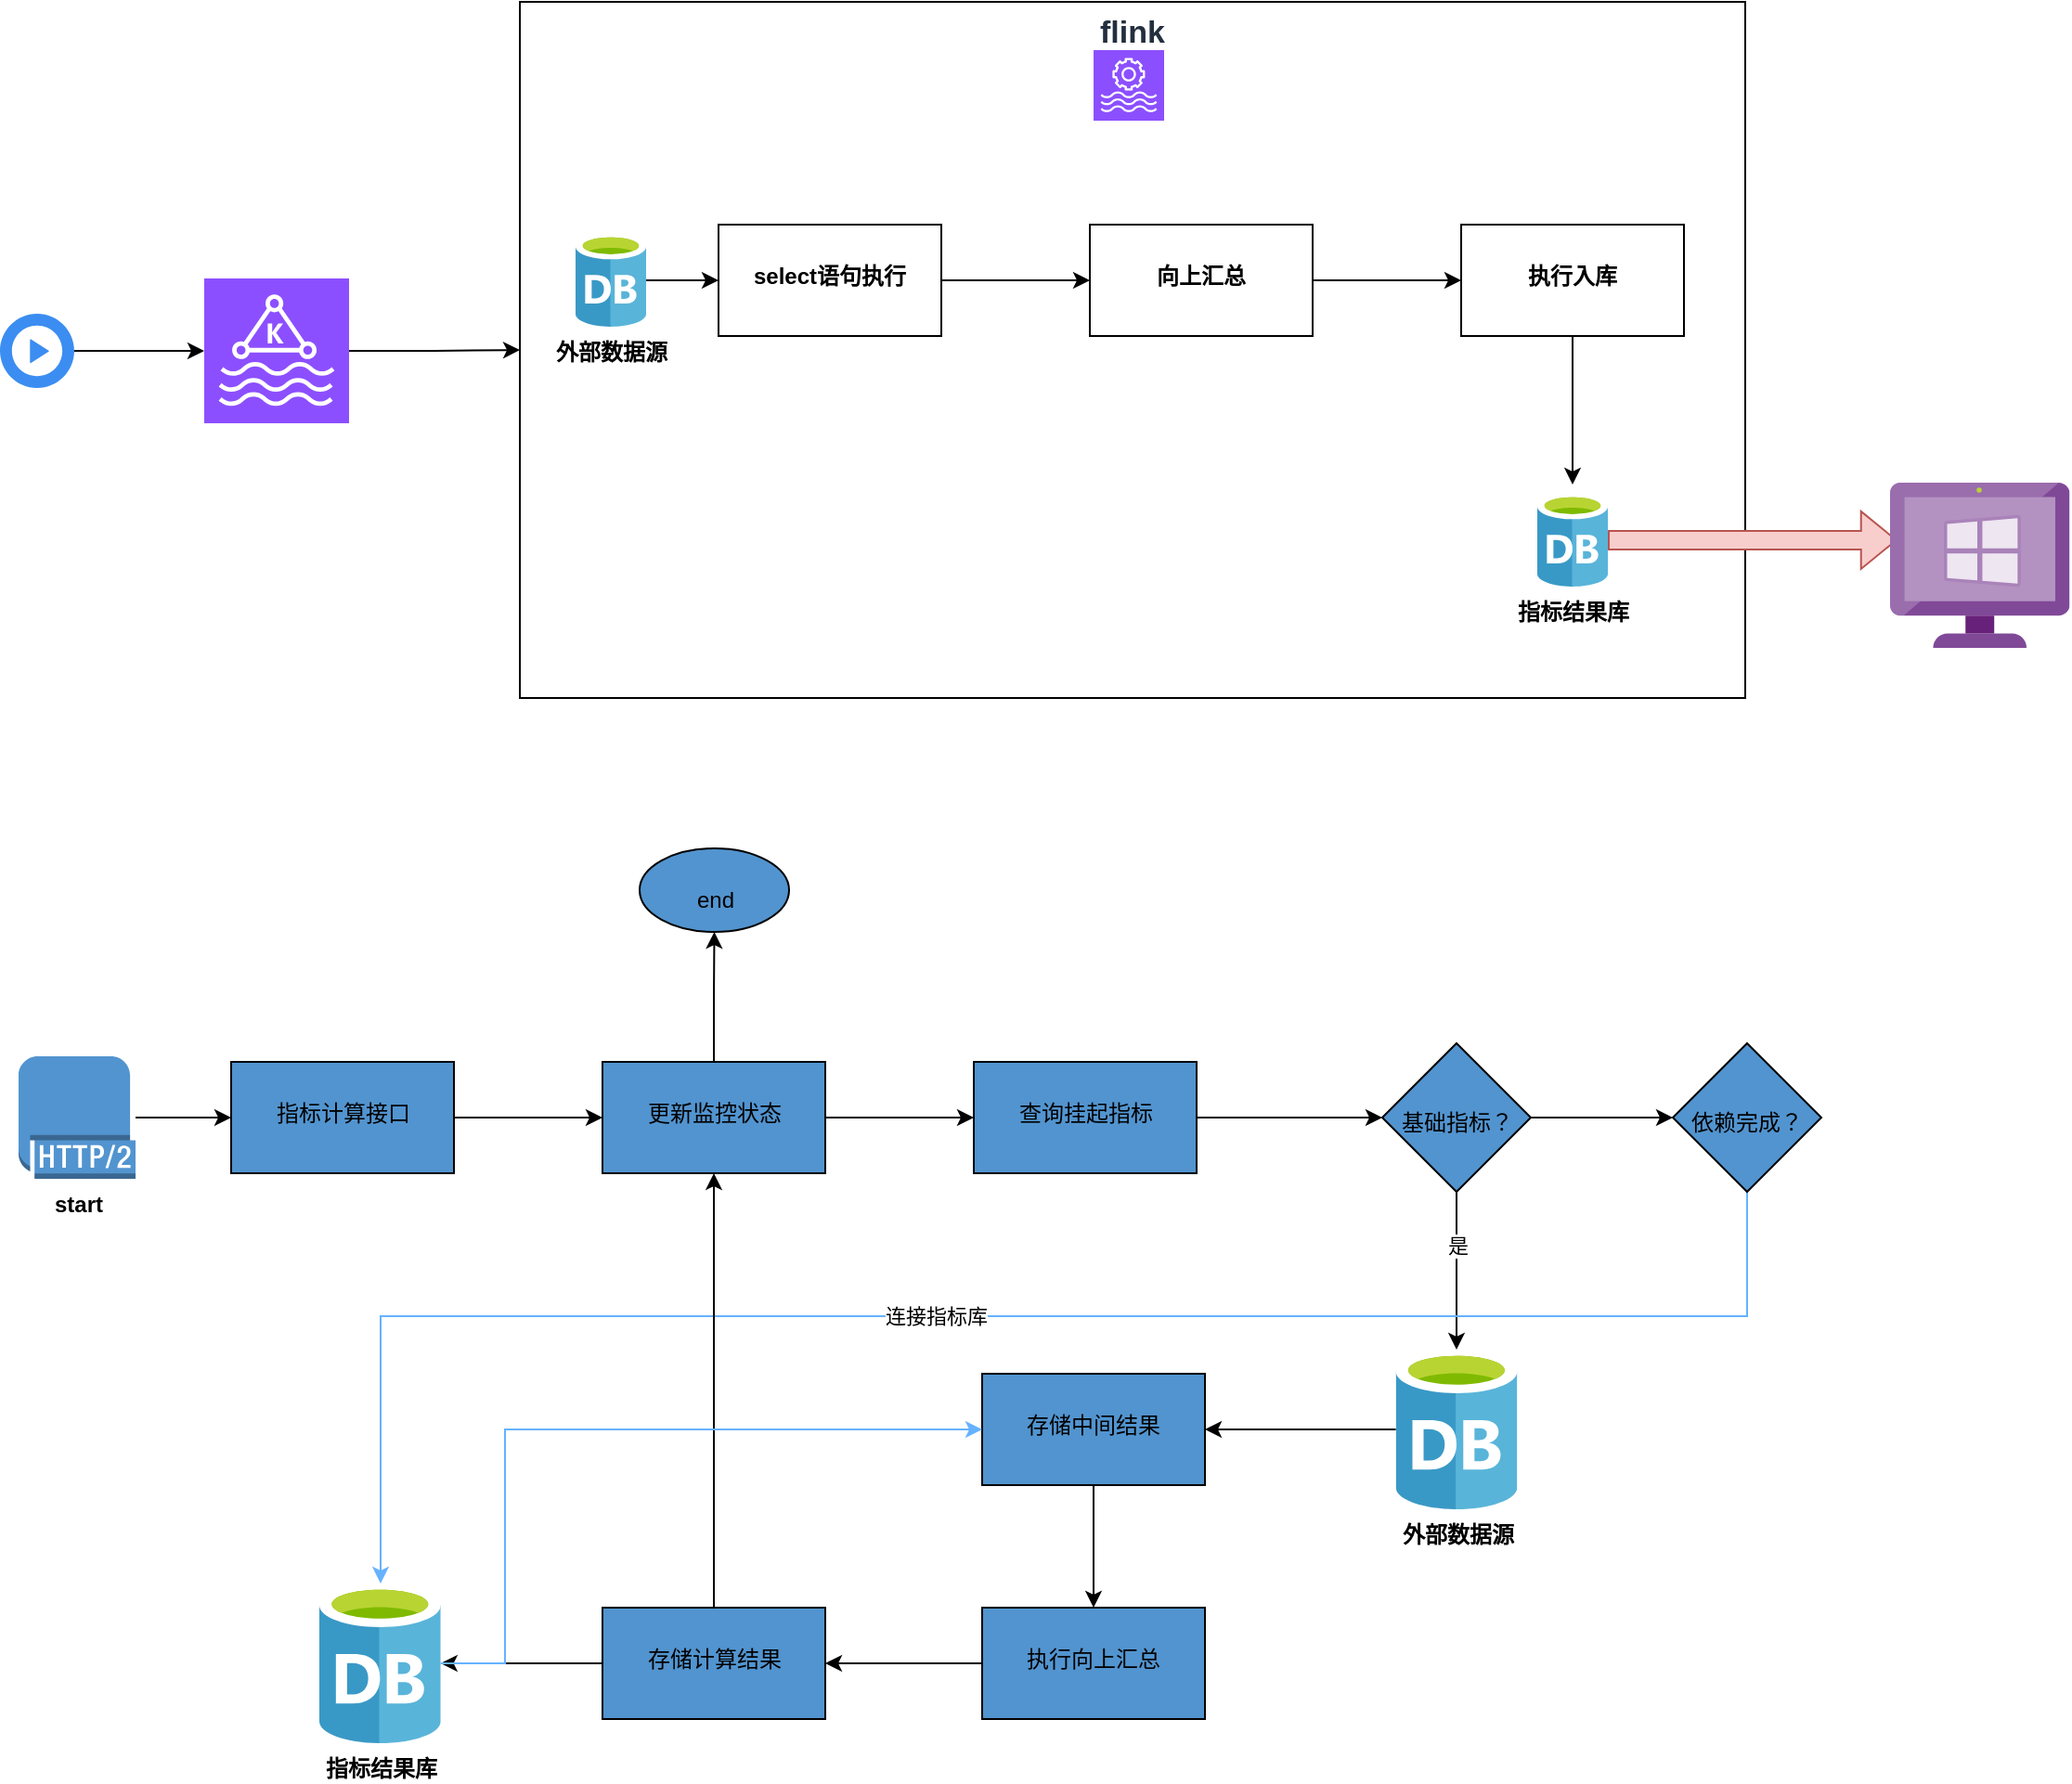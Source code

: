 <mxfile version="22.1.11" type="github">
  <diagram id="C5RBs43oDa-KdzZeNtuy" name="Page-1">
    <mxGraphModel dx="1434" dy="758" grid="0" gridSize="10" guides="1" tooltips="1" connect="1" arrows="1" fold="1" page="1" pageScale="1" pageWidth="827" pageHeight="1169" math="0" shadow="0">
      <root>
        <mxCell id="WIyWlLk6GJQsqaUBKTNV-0" />
        <mxCell id="WIyWlLk6GJQsqaUBKTNV-1" parent="WIyWlLk6GJQsqaUBKTNV-0" />
        <mxCell id="esxEYCC029aT0IeubUOa-2" value="" style="edgeStyle=orthogonalEdgeStyle;rounded=0;orthogonalLoop=1;jettySize=auto;html=1;" edge="1" parent="WIyWlLk6GJQsqaUBKTNV-1" source="esxEYCC029aT0IeubUOa-0" target="esxEYCC029aT0IeubUOa-3">
          <mxGeometry relative="1" as="geometry">
            <mxPoint x="140" y="288" as="targetPoint" />
          </mxGeometry>
        </mxCell>
        <mxCell id="esxEYCC029aT0IeubUOa-0" value="" style="sketch=0;html=1;aspect=fixed;strokeColor=none;shadow=0;fillColor=#3B8DF1;verticalAlign=top;labelPosition=center;verticalLabelPosition=bottom;shape=mxgraph.gcp2.play_start" vertex="1" parent="WIyWlLk6GJQsqaUBKTNV-1">
          <mxGeometry x="40" y="268" width="40" height="40" as="geometry" />
        </mxCell>
        <mxCell id="esxEYCC029aT0IeubUOa-7" value="" style="edgeStyle=orthogonalEdgeStyle;rounded=0;orthogonalLoop=1;jettySize=auto;html=1;" edge="1" parent="WIyWlLk6GJQsqaUBKTNV-1" source="esxEYCC029aT0IeubUOa-3" target="esxEYCC029aT0IeubUOa-6">
          <mxGeometry relative="1" as="geometry" />
        </mxCell>
        <mxCell id="esxEYCC029aT0IeubUOa-3" value="" style="sketch=0;points=[[0,0,0],[0.25,0,0],[0.5,0,0],[0.75,0,0],[1,0,0],[0,1,0],[0.25,1,0],[0.5,1,0],[0.75,1,0],[1,1,0],[0,0.25,0],[0,0.5,0],[0,0.75,0],[1,0.25,0],[1,0.5,0],[1,0.75,0]];outlineConnect=0;fontColor=#232F3E;fillColor=#8C4FFF;strokeColor=#ffffff;dashed=0;verticalLabelPosition=bottom;verticalAlign=top;align=center;html=1;fontSize=12;fontStyle=0;aspect=fixed;shape=mxgraph.aws4.resourceIcon;resIcon=mxgraph.aws4.managed_streaming_for_kafka;" vertex="1" parent="WIyWlLk6GJQsqaUBKTNV-1">
          <mxGeometry x="150" y="249" width="78" height="78" as="geometry" />
        </mxCell>
        <mxCell id="esxEYCC029aT0IeubUOa-6" value="&lt;b&gt;&lt;font style=&quot;font-size: 17px;&quot;&gt;flink&lt;/font&gt;&lt;/b&gt;" style="whiteSpace=wrap;html=1;verticalAlign=top;fillColor=#FFFFFF;strokeColor=default;fontColor=#232F3E;sketch=0;dashed=0;fontStyle=0;" vertex="1" parent="WIyWlLk6GJQsqaUBKTNV-1">
          <mxGeometry x="320" y="100" width="660" height="375" as="geometry" />
        </mxCell>
        <mxCell id="esxEYCC029aT0IeubUOa-10" value="" style="edgeStyle=orthogonalEdgeStyle;rounded=0;orthogonalLoop=1;jettySize=auto;html=1;" edge="1" parent="WIyWlLk6GJQsqaUBKTNV-1" source="esxEYCC029aT0IeubUOa-8" target="esxEYCC029aT0IeubUOa-9">
          <mxGeometry relative="1" as="geometry" />
        </mxCell>
        <mxCell id="esxEYCC029aT0IeubUOa-8" value="&lt;b&gt;外部数据源&lt;/b&gt;" style="image;sketch=0;aspect=fixed;html=1;points=[];align=center;fontSize=12;image=img/lib/mscae/Database_General.svg;" vertex="1" parent="WIyWlLk6GJQsqaUBKTNV-1">
          <mxGeometry x="350" y="225" width="38" height="50" as="geometry" />
        </mxCell>
        <mxCell id="esxEYCC029aT0IeubUOa-12" value="" style="edgeStyle=orthogonalEdgeStyle;rounded=0;orthogonalLoop=1;jettySize=auto;html=1;" edge="1" parent="WIyWlLk6GJQsqaUBKTNV-1" source="esxEYCC029aT0IeubUOa-9" target="esxEYCC029aT0IeubUOa-11">
          <mxGeometry relative="1" as="geometry" />
        </mxCell>
        <mxCell id="esxEYCC029aT0IeubUOa-9" value="&lt;b&gt;&lt;br&gt;select语句执行&lt;/b&gt;" style="whiteSpace=wrap;html=1;verticalAlign=top;labelBackgroundColor=default;sketch=0;" vertex="1" parent="WIyWlLk6GJQsqaUBKTNV-1">
          <mxGeometry x="427" y="220" width="120" height="60" as="geometry" />
        </mxCell>
        <mxCell id="esxEYCC029aT0IeubUOa-14" value="" style="edgeStyle=orthogonalEdgeStyle;rounded=0;orthogonalLoop=1;jettySize=auto;html=1;" edge="1" parent="WIyWlLk6GJQsqaUBKTNV-1" source="esxEYCC029aT0IeubUOa-11" target="esxEYCC029aT0IeubUOa-13">
          <mxGeometry relative="1" as="geometry" />
        </mxCell>
        <mxCell id="esxEYCC029aT0IeubUOa-11" value="&lt;b&gt;&lt;br&gt;向上汇总&lt;/b&gt;" style="whiteSpace=wrap;html=1;verticalAlign=top;labelBackgroundColor=default;sketch=0;" vertex="1" parent="WIyWlLk6GJQsqaUBKTNV-1">
          <mxGeometry x="627" y="220" width="120" height="60" as="geometry" />
        </mxCell>
        <mxCell id="esxEYCC029aT0IeubUOa-16" value="" style="edgeStyle=orthogonalEdgeStyle;rounded=0;orthogonalLoop=1;jettySize=auto;html=1;" edge="1" parent="WIyWlLk6GJQsqaUBKTNV-1" source="esxEYCC029aT0IeubUOa-13">
          <mxGeometry relative="1" as="geometry">
            <mxPoint x="887" y="360" as="targetPoint" />
          </mxGeometry>
        </mxCell>
        <mxCell id="esxEYCC029aT0IeubUOa-13" value="&lt;br&gt;&lt;b&gt;执行入库&lt;/b&gt;" style="whiteSpace=wrap;html=1;verticalAlign=top;labelBackgroundColor=default;sketch=0;" vertex="1" parent="WIyWlLk6GJQsqaUBKTNV-1">
          <mxGeometry x="827" y="220" width="120" height="60" as="geometry" />
        </mxCell>
        <mxCell id="esxEYCC029aT0IeubUOa-24" value="" style="edgeStyle=orthogonalEdgeStyle;rounded=0;orthogonalLoop=1;jettySize=auto;html=1;entryX=0.04;entryY=0.348;entryDx=0;entryDy=0;entryPerimeter=0;shape=flexArrow;fillColor=#f8cecc;strokeColor=#b85450;" edge="1" parent="WIyWlLk6GJQsqaUBKTNV-1" source="esxEYCC029aT0IeubUOa-18" target="esxEYCC029aT0IeubUOa-19">
          <mxGeometry relative="1" as="geometry">
            <mxPoint x="945" y="390" as="targetPoint" />
          </mxGeometry>
        </mxCell>
        <mxCell id="esxEYCC029aT0IeubUOa-18" value="&lt;b&gt;指标结果库&lt;/b&gt;" style="image;sketch=0;aspect=fixed;html=1;points=[];align=center;fontSize=12;image=img/lib/mscae/Database_General.svg;" vertex="1" parent="WIyWlLk6GJQsqaUBKTNV-1">
          <mxGeometry x="868" y="365" width="38" height="50" as="geometry" />
        </mxCell>
        <mxCell id="esxEYCC029aT0IeubUOa-19" value="" style="image;sketch=0;aspect=fixed;html=1;points=[];align=center;fontSize=12;image=img/lib/mscae/VM_Windows_Non_Azure.svg;" vertex="1" parent="WIyWlLk6GJQsqaUBKTNV-1">
          <mxGeometry x="1058" y="359" width="96.74" height="89" as="geometry" />
        </mxCell>
        <mxCell id="esxEYCC029aT0IeubUOa-28" value="" style="edgeStyle=orthogonalEdgeStyle;rounded=0;orthogonalLoop=1;jettySize=auto;html=1;" edge="1" parent="WIyWlLk6GJQsqaUBKTNV-1" source="esxEYCC029aT0IeubUOa-26" target="esxEYCC029aT0IeubUOa-27">
          <mxGeometry relative="1" as="geometry" />
        </mxCell>
        <mxCell id="esxEYCC029aT0IeubUOa-26" value="&lt;b&gt;start&lt;/b&gt;" style="outlineConnect=0;dashed=0;verticalLabelPosition=bottom;verticalAlign=top;align=center;html=1;shape=mxgraph.aws3.http_2_protocol;fillColor=#5294CF;gradientColor=none;" vertex="1" parent="WIyWlLk6GJQsqaUBKTNV-1">
          <mxGeometry x="50" y="668" width="63" height="66" as="geometry" />
        </mxCell>
        <mxCell id="esxEYCC029aT0IeubUOa-30" value="" style="edgeStyle=orthogonalEdgeStyle;rounded=0;orthogonalLoop=1;jettySize=auto;html=1;" edge="1" parent="WIyWlLk6GJQsqaUBKTNV-1" source="esxEYCC029aT0IeubUOa-27" target="esxEYCC029aT0IeubUOa-29">
          <mxGeometry relative="1" as="geometry" />
        </mxCell>
        <mxCell id="esxEYCC029aT0IeubUOa-27" value="&lt;br&gt;指标计算接口" style="whiteSpace=wrap;html=1;verticalAlign=top;fillColor=#5294CF;dashed=0;gradientColor=none;" vertex="1" parent="WIyWlLk6GJQsqaUBKTNV-1">
          <mxGeometry x="164.5" y="671" width="120" height="60" as="geometry" />
        </mxCell>
        <mxCell id="esxEYCC029aT0IeubUOa-32" value="" style="edgeStyle=orthogonalEdgeStyle;rounded=0;orthogonalLoop=1;jettySize=auto;html=1;" edge="1" parent="WIyWlLk6GJQsqaUBKTNV-1" source="esxEYCC029aT0IeubUOa-29" target="esxEYCC029aT0IeubUOa-31">
          <mxGeometry relative="1" as="geometry" />
        </mxCell>
        <mxCell id="esxEYCC029aT0IeubUOa-65" value="" style="edgeStyle=orthogonalEdgeStyle;rounded=0;orthogonalLoop=1;jettySize=auto;html=1;" edge="1" parent="WIyWlLk6GJQsqaUBKTNV-1" source="esxEYCC029aT0IeubUOa-29" target="esxEYCC029aT0IeubUOa-64">
          <mxGeometry relative="1" as="geometry" />
        </mxCell>
        <mxCell id="esxEYCC029aT0IeubUOa-29" value="&lt;br&gt;更新监控状态" style="whiteSpace=wrap;html=1;verticalAlign=top;fillColor=#5294CF;dashed=0;gradientColor=none;" vertex="1" parent="WIyWlLk6GJQsqaUBKTNV-1">
          <mxGeometry x="364.5" y="671" width="120" height="60" as="geometry" />
        </mxCell>
        <mxCell id="esxEYCC029aT0IeubUOa-34" value="" style="edgeStyle=orthogonalEdgeStyle;rounded=0;orthogonalLoop=1;jettySize=auto;html=1;" edge="1" parent="WIyWlLk6GJQsqaUBKTNV-1" source="esxEYCC029aT0IeubUOa-31" target="esxEYCC029aT0IeubUOa-33">
          <mxGeometry relative="1" as="geometry" />
        </mxCell>
        <mxCell id="esxEYCC029aT0IeubUOa-31" value="&lt;br&gt;查询挂起指标" style="whiteSpace=wrap;html=1;verticalAlign=top;fillColor=#5294CF;dashed=0;gradientColor=none;" vertex="1" parent="WIyWlLk6GJQsqaUBKTNV-1">
          <mxGeometry x="564.5" y="671" width="120" height="60" as="geometry" />
        </mxCell>
        <mxCell id="esxEYCC029aT0IeubUOa-37" style="edgeStyle=orthogonalEdgeStyle;rounded=0;orthogonalLoop=1;jettySize=auto;html=1;exitX=0.5;exitY=1;exitDx=0;exitDy=0;fontStyle=1" edge="1" parent="WIyWlLk6GJQsqaUBKTNV-1" source="esxEYCC029aT0IeubUOa-33">
          <mxGeometry relative="1" as="geometry">
            <mxPoint x="824.5" y="826" as="targetPoint" />
          </mxGeometry>
        </mxCell>
        <mxCell id="esxEYCC029aT0IeubUOa-50" value="是" style="edgeLabel;html=1;align=center;verticalAlign=middle;resizable=0;points=[];" vertex="1" connectable="0" parent="esxEYCC029aT0IeubUOa-37">
          <mxGeometry x="-0.322" relative="1" as="geometry">
            <mxPoint as="offset" />
          </mxGeometry>
        </mxCell>
        <mxCell id="esxEYCC029aT0IeubUOa-56" value="" style="edgeStyle=orthogonalEdgeStyle;rounded=0;orthogonalLoop=1;jettySize=auto;html=1;" edge="1" parent="WIyWlLk6GJQsqaUBKTNV-1" source="esxEYCC029aT0IeubUOa-33" target="esxEYCC029aT0IeubUOa-54">
          <mxGeometry relative="1" as="geometry" />
        </mxCell>
        <mxCell id="esxEYCC029aT0IeubUOa-33" value="&lt;br&gt;&lt;br&gt;基础指标？" style="rhombus;whiteSpace=wrap;html=1;verticalAlign=top;fillColor=#5294CF;dashed=0;gradientColor=none;" vertex="1" parent="WIyWlLk6GJQsqaUBKTNV-1">
          <mxGeometry x="784.5" y="661" width="80" height="80" as="geometry" />
        </mxCell>
        <mxCell id="esxEYCC029aT0IeubUOa-45" value="" style="edgeStyle=orthogonalEdgeStyle;rounded=0;orthogonalLoop=1;jettySize=auto;html=1;" edge="1" parent="WIyWlLk6GJQsqaUBKTNV-1" source="esxEYCC029aT0IeubUOa-38" target="esxEYCC029aT0IeubUOa-43">
          <mxGeometry relative="1" as="geometry" />
        </mxCell>
        <mxCell id="esxEYCC029aT0IeubUOa-38" value="&lt;b&gt;外部数据源&lt;/b&gt;" style="image;sketch=0;aspect=fixed;html=1;points=[];align=center;fontSize=12;image=img/lib/mscae/Database_General.svg;" vertex="1" parent="WIyWlLk6GJQsqaUBKTNV-1">
          <mxGeometry x="791.82" y="826" width="65.36" height="86" as="geometry" />
        </mxCell>
        <mxCell id="esxEYCC029aT0IeubUOa-57" value="" style="edgeStyle=orthogonalEdgeStyle;rounded=0;orthogonalLoop=1;jettySize=auto;html=1;" edge="1" parent="WIyWlLk6GJQsqaUBKTNV-1" source="esxEYCC029aT0IeubUOa-43" target="esxEYCC029aT0IeubUOa-46">
          <mxGeometry relative="1" as="geometry" />
        </mxCell>
        <mxCell id="esxEYCC029aT0IeubUOa-43" value="&lt;br&gt;存储中间结果" style="whiteSpace=wrap;html=1;verticalAlign=top;fillColor=#5294CF;dashed=0;gradientColor=none;" vertex="1" parent="WIyWlLk6GJQsqaUBKTNV-1">
          <mxGeometry x="569" y="839" width="120" height="60" as="geometry" />
        </mxCell>
        <mxCell id="esxEYCC029aT0IeubUOa-59" value="" style="edgeStyle=orthogonalEdgeStyle;rounded=0;orthogonalLoop=1;jettySize=auto;html=1;" edge="1" parent="WIyWlLk6GJQsqaUBKTNV-1" source="esxEYCC029aT0IeubUOa-46" target="esxEYCC029aT0IeubUOa-58">
          <mxGeometry relative="1" as="geometry" />
        </mxCell>
        <mxCell id="esxEYCC029aT0IeubUOa-46" value="&lt;br&gt;执行向上汇总" style="whiteSpace=wrap;html=1;verticalAlign=top;fillColor=#5294CF;dashed=0;gradientColor=none;" vertex="1" parent="WIyWlLk6GJQsqaUBKTNV-1">
          <mxGeometry x="569" y="965" width="120" height="60" as="geometry" />
        </mxCell>
        <mxCell id="esxEYCC029aT0IeubUOa-66" style="edgeStyle=orthogonalEdgeStyle;rounded=0;orthogonalLoop=1;jettySize=auto;html=1;exitX=0.5;exitY=1;exitDx=0;exitDy=0;strokeColor=#66B2FF;" edge="1" parent="WIyWlLk6GJQsqaUBKTNV-1" source="esxEYCC029aT0IeubUOa-54" target="esxEYCC029aT0IeubUOa-60">
          <mxGeometry relative="1" as="geometry">
            <Array as="points">
              <mxPoint x="981" y="808" />
              <mxPoint x="245" y="808" />
            </Array>
          </mxGeometry>
        </mxCell>
        <mxCell id="esxEYCC029aT0IeubUOa-67" value="连接指标库" style="edgeLabel;html=1;align=center;verticalAlign=middle;resizable=0;points=[];" vertex="1" connectable="0" parent="esxEYCC029aT0IeubUOa-66">
          <mxGeometry x="0.136" y="3" relative="1" as="geometry">
            <mxPoint x="34" y="-3" as="offset" />
          </mxGeometry>
        </mxCell>
        <mxCell id="esxEYCC029aT0IeubUOa-54" value="&lt;br&gt;&lt;br&gt;依赖完成？" style="rhombus;whiteSpace=wrap;html=1;verticalAlign=top;fillColor=#5294CF;dashed=0;gradientColor=none;" vertex="1" parent="WIyWlLk6GJQsqaUBKTNV-1">
          <mxGeometry x="941" y="661" width="80" height="80" as="geometry" />
        </mxCell>
        <mxCell id="esxEYCC029aT0IeubUOa-62" value="" style="edgeStyle=orthogonalEdgeStyle;rounded=0;orthogonalLoop=1;jettySize=auto;html=1;" edge="1" parent="WIyWlLk6GJQsqaUBKTNV-1" source="esxEYCC029aT0IeubUOa-58" target="esxEYCC029aT0IeubUOa-60">
          <mxGeometry relative="1" as="geometry" />
        </mxCell>
        <mxCell id="esxEYCC029aT0IeubUOa-63" style="edgeStyle=orthogonalEdgeStyle;rounded=0;orthogonalLoop=1;jettySize=auto;html=1;entryX=0.5;entryY=1;entryDx=0;entryDy=0;" edge="1" parent="WIyWlLk6GJQsqaUBKTNV-1" source="esxEYCC029aT0IeubUOa-58" target="esxEYCC029aT0IeubUOa-29">
          <mxGeometry relative="1" as="geometry" />
        </mxCell>
        <mxCell id="esxEYCC029aT0IeubUOa-58" value="&lt;br&gt;存储计算结果" style="whiteSpace=wrap;html=1;verticalAlign=top;fillColor=#5294CF;dashed=0;gradientColor=none;" vertex="1" parent="WIyWlLk6GJQsqaUBKTNV-1">
          <mxGeometry x="364.5" y="965" width="120" height="60" as="geometry" />
        </mxCell>
        <mxCell id="esxEYCC029aT0IeubUOa-68" style="edgeStyle=orthogonalEdgeStyle;rounded=0;orthogonalLoop=1;jettySize=auto;html=1;entryX=0;entryY=0.5;entryDx=0;entryDy=0;strokeColor=#66B2FF;" edge="1" parent="WIyWlLk6GJQsqaUBKTNV-1" source="esxEYCC029aT0IeubUOa-60" target="esxEYCC029aT0IeubUOa-43">
          <mxGeometry relative="1" as="geometry">
            <Array as="points">
              <mxPoint x="312" y="995" />
              <mxPoint x="312" y="869" />
            </Array>
          </mxGeometry>
        </mxCell>
        <mxCell id="esxEYCC029aT0IeubUOa-60" value="&lt;b&gt;指标结果库&lt;/b&gt;" style="image;sketch=0;aspect=fixed;html=1;points=[];align=center;fontSize=12;image=img/lib/mscae/Database_General.svg;" vertex="1" parent="WIyWlLk6GJQsqaUBKTNV-1">
          <mxGeometry x="212.0" y="952" width="65.36" height="86" as="geometry" />
        </mxCell>
        <mxCell id="esxEYCC029aT0IeubUOa-64" value="&lt;br&gt;end" style="ellipse;whiteSpace=wrap;html=1;verticalAlign=top;fillColor=#5294CF;dashed=0;gradientColor=none;" vertex="1" parent="WIyWlLk6GJQsqaUBKTNV-1">
          <mxGeometry x="384.5" y="556" width="80.5" height="45" as="geometry" />
        </mxCell>
        <mxCell id="esxEYCC029aT0IeubUOa-69" value="" style="sketch=0;points=[[0,0,0],[0.25,0,0],[0.5,0,0],[0.75,0,0],[1,0,0],[0,1,0],[0.25,1,0],[0.5,1,0],[0.75,1,0],[1,1,0],[0,0.25,0],[0,0.5,0],[0,0.75,0],[1,0.25,0],[1,0.5,0],[1,0.75,0]];outlineConnect=0;fontColor=#232F3E;fillColor=#8C4FFF;strokeColor=#ffffff;dashed=0;verticalLabelPosition=bottom;verticalAlign=top;align=center;html=1;fontSize=12;fontStyle=0;aspect=fixed;shape=mxgraph.aws4.resourceIcon;resIcon=mxgraph.aws4.managed_service_for_apache_flink;" vertex="1" parent="WIyWlLk6GJQsqaUBKTNV-1">
          <mxGeometry x="629" y="126" width="38" height="38" as="geometry" />
        </mxCell>
      </root>
    </mxGraphModel>
  </diagram>
</mxfile>
